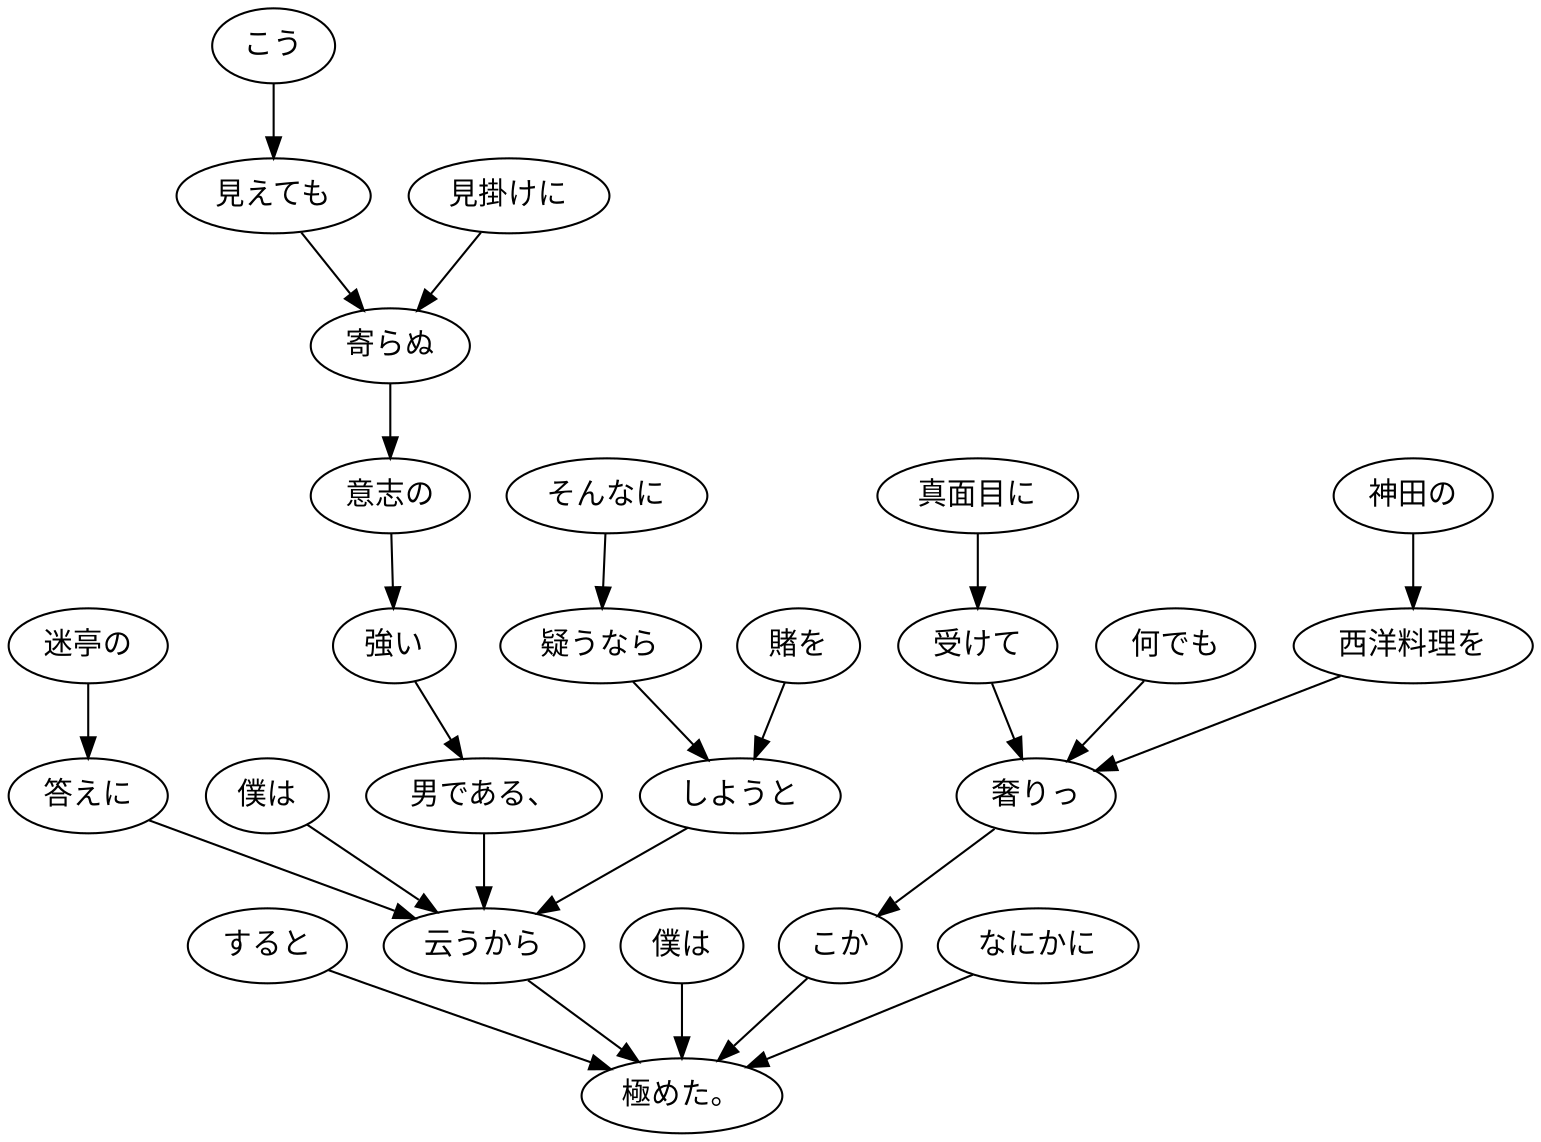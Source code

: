 digraph graph2519 {
	node0 [label="すると"];
	node1 [label="迷亭の"];
	node2 [label="答えに"];
	node3 [label="僕は"];
	node4 [label="こう"];
	node5 [label="見えても"];
	node6 [label="見掛けに"];
	node7 [label="寄らぬ"];
	node8 [label="意志の"];
	node9 [label="強い"];
	node10 [label="男である、"];
	node11 [label="そんなに"];
	node12 [label="疑うなら"];
	node13 [label="賭を"];
	node14 [label="しようと"];
	node15 [label="云うから"];
	node16 [label="僕は"];
	node17 [label="真面目に"];
	node18 [label="受けて"];
	node19 [label="何でも"];
	node20 [label="神田の"];
	node21 [label="西洋料理を"];
	node22 [label="奢りっ"];
	node23 [label="こか"];
	node24 [label="なにかに"];
	node25 [label="極めた。"];
	node0 -> node25;
	node1 -> node2;
	node2 -> node15;
	node3 -> node15;
	node4 -> node5;
	node5 -> node7;
	node6 -> node7;
	node7 -> node8;
	node8 -> node9;
	node9 -> node10;
	node10 -> node15;
	node11 -> node12;
	node12 -> node14;
	node13 -> node14;
	node14 -> node15;
	node15 -> node25;
	node16 -> node25;
	node17 -> node18;
	node18 -> node22;
	node19 -> node22;
	node20 -> node21;
	node21 -> node22;
	node22 -> node23;
	node23 -> node25;
	node24 -> node25;
}
